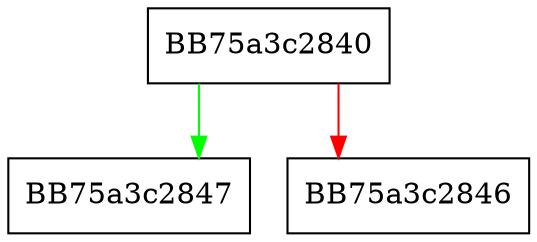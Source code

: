 digraph siga_cleanup {
  node [shape="box"];
  graph [splines=ortho];
  BB75a3c2840 -> BB75a3c2847 [color="green"];
  BB75a3c2840 -> BB75a3c2846 [color="red"];
}